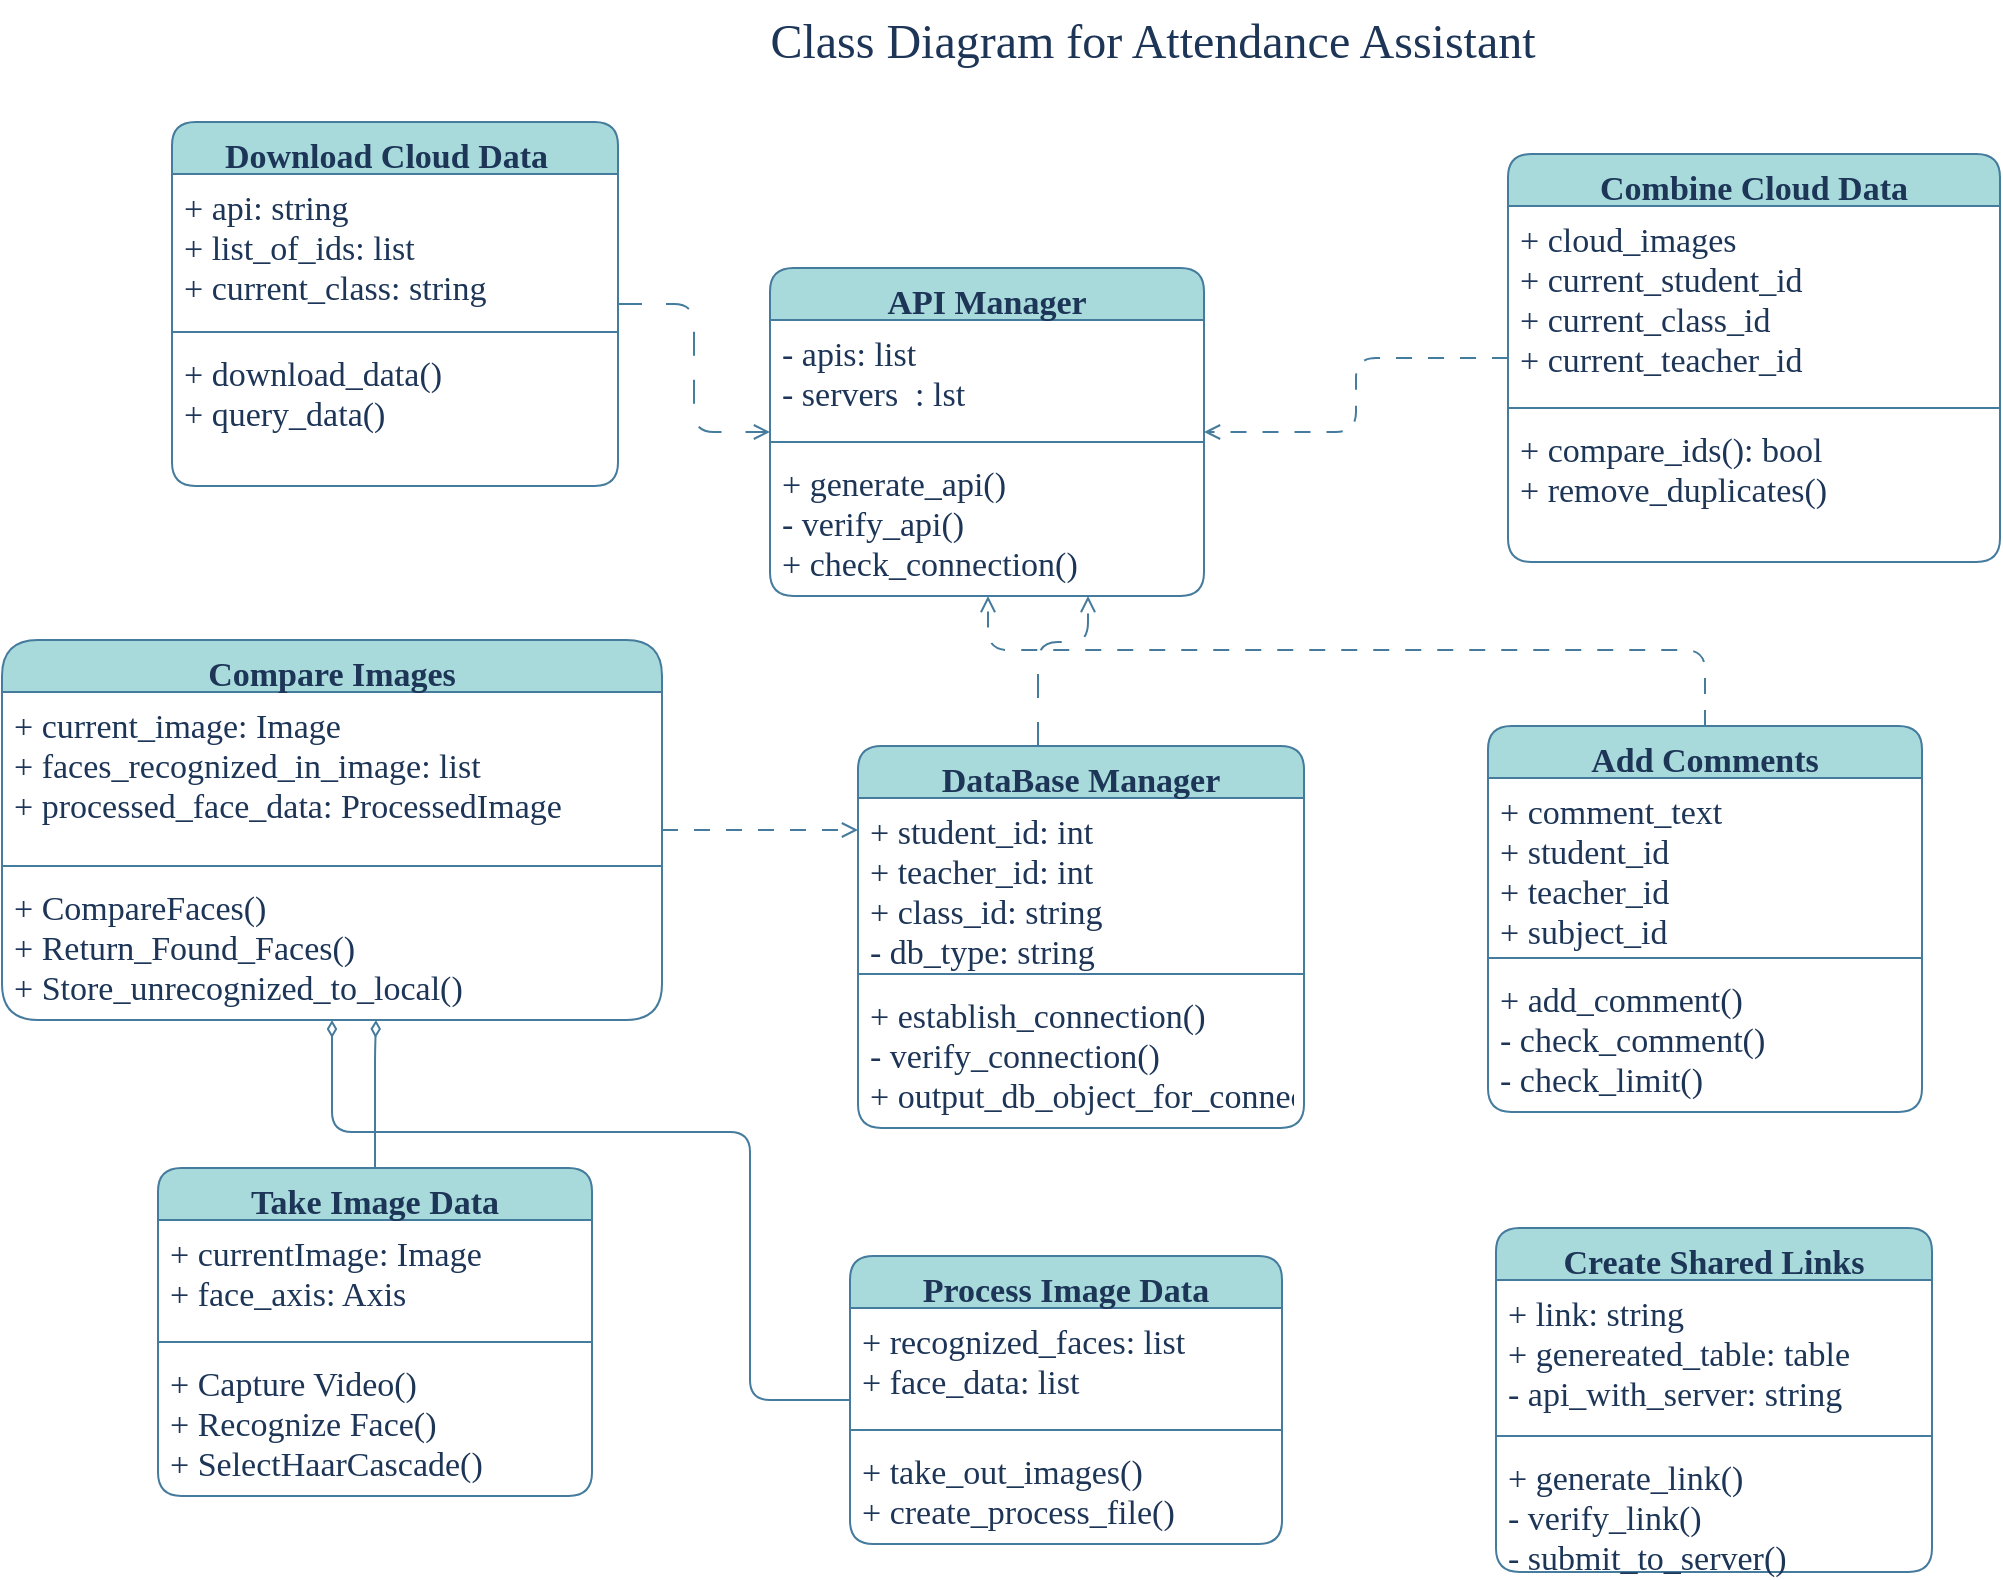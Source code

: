 <mxfile version="21.2.3" type="device">
  <diagram id="nUETlPSjiyQfpmh9XhVH" name="Page-1">
    <mxGraphModel dx="2446" dy="2107" grid="0" gridSize="10" guides="1" tooltips="1" connect="1" arrows="1" fold="1" page="0" pageScale="1" pageWidth="827" pageHeight="1169" background="#ffffff" math="0" shadow="0">
      <root>
        <mxCell id="0" />
        <mxCell id="1" parent="0" />
        <mxCell id="20F_M_KNItUDAlX5-6gI-5" value="" style="edgeStyle=orthogonalEdgeStyle;rounded=1;orthogonalLoop=1;jettySize=auto;html=1;strokeColor=#457B9D;fontColor=default;fillColor=#A8DADC;endArrow=diamondThin;endFill=0;strokeWidth=1;labelBackgroundColor=none;" edge="1" parent="1" source="tvxLJVUhEBUF_ZmJNoMD-2" target="tvxLJVUhEBUF_ZmJNoMD-66">
          <mxGeometry relative="1" as="geometry">
            <Array as="points">
              <mxPoint x="-306" y="-537" />
              <mxPoint x="-306" y="-537" />
            </Array>
          </mxGeometry>
        </mxCell>
        <mxCell id="tvxLJVUhEBUF_ZmJNoMD-2" value="Take Image Data" style="swimlane;fontStyle=1;align=center;verticalAlign=top;childLayout=stackLayout;horizontal=1;startSize=26;horizontalStack=0;resizeParent=1;resizeParentMax=0;resizeLast=0;collapsible=1;marginBottom=0;rounded=1;labelBackgroundColor=none;fillColor=#A8DADC;strokeColor=#457B9D;fontColor=#1D3557;swimlaneFillColor=none;fontFamily=Product Sans;fontSource=https%3A%2F%2Ffonts.googleapis.com%2Fcss%3Ffamily%3DProduct%2BSans;fontSize=17;" parent="1" vertex="1">
          <mxGeometry x="-415" y="-480" width="217" height="164" as="geometry" />
        </mxCell>
        <mxCell id="tvxLJVUhEBUF_ZmJNoMD-3" value="+ currentImage: Image&#xa;+ face_axis: Axis&#xa;" style="text;strokeColor=none;fillColor=none;align=left;verticalAlign=top;spacingLeft=4;spacingRight=4;overflow=hidden;rotatable=0;points=[[0,0.5],[1,0.5]];portConstraint=eastwest;rounded=1;labelBackgroundColor=none;fontColor=#1D3557;swimlaneFillColor=none;fontFamily=Product Sans;fontSource=https%3A%2F%2Ffonts.googleapis.com%2Fcss%3Ffamily%3DProduct%2BSans;fontSize=17;" parent="tvxLJVUhEBUF_ZmJNoMD-2" vertex="1">
          <mxGeometry y="26" width="217" height="57" as="geometry" />
        </mxCell>
        <mxCell id="tvxLJVUhEBUF_ZmJNoMD-4" value="" style="line;strokeWidth=1;fillColor=none;align=left;verticalAlign=middle;spacingTop=-1;spacingLeft=3;spacingRight=3;rotatable=0;labelPosition=right;points=[];portConstraint=eastwest;strokeColor=#457B9D;rounded=1;labelBackgroundColor=none;fontColor=#1D3557;swimlaneFillColor=none;fontFamily=Product Sans;fontSource=https%3A%2F%2Ffonts.googleapis.com%2Fcss%3Ffamily%3DProduct%2BSans;fontSize=17;" parent="tvxLJVUhEBUF_ZmJNoMD-2" vertex="1">
          <mxGeometry y="83" width="217" height="8" as="geometry" />
        </mxCell>
        <mxCell id="tvxLJVUhEBUF_ZmJNoMD-5" value="+ Capture Video()&#xa;+ Recognize Face()&#xa;+ SelectHaarCascade()" style="text;strokeColor=none;fillColor=none;align=left;verticalAlign=top;spacingLeft=4;spacingRight=4;overflow=hidden;rotatable=0;points=[[0,0.5],[1,0.5]];portConstraint=eastwest;rounded=1;labelBackgroundColor=none;fontColor=#1D3557;swimlaneFillColor=none;fontFamily=Product Sans;fontSource=https%3A%2F%2Ffonts.googleapis.com%2Fcss%3Ffamily%3DProduct%2BSans;fontSize=17;" parent="tvxLJVUhEBUF_ZmJNoMD-2" vertex="1">
          <mxGeometry y="91" width="217" height="73" as="geometry" />
        </mxCell>
        <mxCell id="20F_M_KNItUDAlX5-6gI-7" style="edgeStyle=orthogonalEdgeStyle;rounded=1;orthogonalLoop=1;jettySize=auto;html=1;strokeColor=#457B9D;fontColor=default;fillColor=#A8DADC;endArrow=diamondThin;endFill=0;labelBackgroundColor=none;" edge="1" parent="1" source="tvxLJVUhEBUF_ZmJNoMD-47" target="tvxLJVUhEBUF_ZmJNoMD-66">
          <mxGeometry relative="1" as="geometry">
            <Array as="points">
              <mxPoint x="-119" y="-364" />
              <mxPoint x="-119" y="-498" />
              <mxPoint x="-328" y="-498" />
            </Array>
          </mxGeometry>
        </mxCell>
        <mxCell id="tvxLJVUhEBUF_ZmJNoMD-47" value="Process Image Data" style="swimlane;fontStyle=1;align=center;verticalAlign=top;childLayout=stackLayout;horizontal=1;startSize=26;horizontalStack=0;resizeParent=1;resizeParentMax=0;resizeLast=0;collapsible=1;marginBottom=0;rounded=1;labelBackgroundColor=none;fillColor=#A8DADC;strokeColor=#457B9D;fontColor=#1D3557;swimlaneFillColor=none;fontFamily=Product Sans;fontSource=https%3A%2F%2Ffonts.googleapis.com%2Fcss%3Ffamily%3DProduct%2BSans;fontSize=17;" parent="1" vertex="1">
          <mxGeometry x="-69" y="-436" width="216" height="144" as="geometry" />
        </mxCell>
        <mxCell id="tvxLJVUhEBUF_ZmJNoMD-48" value="+ recognized_faces: list&#xa;+ face_data: list" style="text;strokeColor=none;fillColor=none;align=left;verticalAlign=top;spacingLeft=4;spacingRight=4;overflow=hidden;rotatable=0;points=[[0,0.5],[1,0.5]];portConstraint=eastwest;rounded=1;labelBackgroundColor=none;fontColor=#1D3557;swimlaneFillColor=none;fontFamily=Product Sans;fontSource=https%3A%2F%2Ffonts.googleapis.com%2Fcss%3Ffamily%3DProduct%2BSans;fontSize=17;" parent="tvxLJVUhEBUF_ZmJNoMD-47" vertex="1">
          <mxGeometry y="26" width="216" height="57" as="geometry" />
        </mxCell>
        <mxCell id="tvxLJVUhEBUF_ZmJNoMD-49" value="" style="line;strokeWidth=1;fillColor=none;align=left;verticalAlign=middle;spacingTop=-1;spacingLeft=3;spacingRight=3;rotatable=0;labelPosition=right;points=[];portConstraint=eastwest;strokeColor=#457B9D;rounded=1;labelBackgroundColor=none;fontColor=#1D3557;swimlaneFillColor=none;fontFamily=Product Sans;fontSource=https%3A%2F%2Ffonts.googleapis.com%2Fcss%3Ffamily%3DProduct%2BSans;fontSize=17;" parent="tvxLJVUhEBUF_ZmJNoMD-47" vertex="1">
          <mxGeometry y="83" width="216" height="8" as="geometry" />
        </mxCell>
        <mxCell id="tvxLJVUhEBUF_ZmJNoMD-50" value="+ take_out_images()&#xa;+ create_process_file()" style="text;strokeColor=none;fillColor=none;align=left;verticalAlign=top;spacingLeft=4;spacingRight=4;overflow=hidden;rotatable=0;points=[[0,0.5],[1,0.5]];portConstraint=eastwest;rounded=1;labelBackgroundColor=none;fontColor=#1D3557;swimlaneFillColor=none;fontFamily=Product Sans;fontSource=https%3A%2F%2Ffonts.googleapis.com%2Fcss%3Ffamily%3DProduct%2BSans;fontSize=17;" parent="tvxLJVUhEBUF_ZmJNoMD-47" vertex="1">
          <mxGeometry y="91" width="216" height="53" as="geometry" />
        </mxCell>
        <mxCell id="20F_M_KNItUDAlX5-6gI-4" style="edgeStyle=orthogonalEdgeStyle;rounded=1;orthogonalLoop=1;jettySize=auto;html=1;entryX=1;entryY=0.5;entryDx=0;entryDy=0;strokeColor=#457B9D;fontColor=default;fillColor=#A8DADC;dashed=1;dashPattern=8 8;endArrow=open;endFill=0;labelBackgroundColor=none;" edge="1" parent="1" source="tvxLJVUhEBUF_ZmJNoMD-55" target="tvxLJVUhEBUF_ZmJNoMD-83">
          <mxGeometry relative="1" as="geometry" />
        </mxCell>
        <mxCell id="tvxLJVUhEBUF_ZmJNoMD-55" value="Combine Cloud Data" style="swimlane;fontStyle=1;align=center;verticalAlign=top;childLayout=stackLayout;horizontal=1;startSize=26;horizontalStack=0;resizeParent=1;resizeParentMax=0;resizeLast=0;collapsible=1;marginBottom=0;rounded=1;labelBackgroundColor=none;fillColor=#A8DADC;strokeColor=#457B9D;fontColor=#1D3557;swimlaneFillColor=none;fontFamily=Product Sans;fontSource=https%3A%2F%2Ffonts.googleapis.com%2Fcss%3Ffamily%3DProduct%2BSans;fontSize=17;" parent="1" vertex="1">
          <mxGeometry x="260" y="-987" width="246" height="204" as="geometry" />
        </mxCell>
        <mxCell id="tvxLJVUhEBUF_ZmJNoMD-56" value="+ cloud_images&#xa;+ current_student_id&#xa;+ current_class_id&#xa;+ current_teacher_id" style="text;strokeColor=none;fillColor=none;align=left;verticalAlign=top;spacingLeft=4;spacingRight=4;overflow=hidden;rotatable=0;points=[[0,0.5],[1,0.5]];portConstraint=eastwest;rounded=1;labelBackgroundColor=none;fontColor=#1D3557;swimlaneFillColor=none;fontFamily=Product Sans;fontSource=https%3A%2F%2Ffonts.googleapis.com%2Fcss%3Ffamily%3DProduct%2BSans;fontSize=17;" parent="tvxLJVUhEBUF_ZmJNoMD-55" vertex="1">
          <mxGeometry y="26" width="246" height="97" as="geometry" />
        </mxCell>
        <mxCell id="tvxLJVUhEBUF_ZmJNoMD-57" value="" style="line;strokeWidth=1;fillColor=none;align=left;verticalAlign=middle;spacingTop=-1;spacingLeft=3;spacingRight=3;rotatable=0;labelPosition=right;points=[];portConstraint=eastwest;strokeColor=#457B9D;rounded=1;labelBackgroundColor=none;fontColor=#1D3557;swimlaneFillColor=none;fontFamily=Product Sans;fontSource=https%3A%2F%2Ffonts.googleapis.com%2Fcss%3Ffamily%3DProduct%2BSans;fontSize=17;" parent="tvxLJVUhEBUF_ZmJNoMD-55" vertex="1">
          <mxGeometry y="123" width="246" height="8" as="geometry" />
        </mxCell>
        <mxCell id="tvxLJVUhEBUF_ZmJNoMD-58" value="+ compare_ids(): bool&#xa;+ remove_duplicates()" style="text;strokeColor=none;fillColor=none;align=left;verticalAlign=top;spacingLeft=4;spacingRight=4;overflow=hidden;rotatable=0;points=[[0,0.5],[1,0.5]];portConstraint=eastwest;rounded=1;labelBackgroundColor=none;fontColor=#1D3557;swimlaneFillColor=none;fontFamily=Product Sans;fontSource=https%3A%2F%2Ffonts.googleapis.com%2Fcss%3Ffamily%3DProduct%2BSans;fontSize=17;" parent="tvxLJVUhEBUF_ZmJNoMD-55" vertex="1">
          <mxGeometry y="131" width="246" height="73" as="geometry" />
        </mxCell>
        <mxCell id="20F_M_KNItUDAlX5-6gI-3" style="edgeStyle=orthogonalEdgeStyle;rounded=1;orthogonalLoop=1;jettySize=auto;html=1;strokeColor=#457B9D;fontColor=default;fillColor=#A8DADC;dashed=1;endArrow=open;endFill=0;labelBackgroundColor=none;dashPattern=12 12;" edge="1" parent="1" source="tvxLJVUhEBUF_ZmJNoMD-59" target="tvxLJVUhEBUF_ZmJNoMD-83">
          <mxGeometry relative="1" as="geometry" />
        </mxCell>
        <mxCell id="tvxLJVUhEBUF_ZmJNoMD-59" value="Download Cloud Data  " style="swimlane;fontStyle=1;align=center;verticalAlign=top;childLayout=stackLayout;horizontal=1;startSize=26;horizontalStack=0;resizeParent=1;resizeParentMax=0;resizeLast=0;collapsible=1;marginBottom=0;rounded=1;labelBackgroundColor=none;fillColor=#A8DADC;strokeColor=#457B9D;fontColor=#1D3557;swimlaneFillColor=none;fontFamily=Product Sans;fontSource=https%3A%2F%2Ffonts.googleapis.com%2Fcss%3Ffamily%3DProduct%2BSans;fontSize=17;" parent="1" vertex="1">
          <mxGeometry x="-408" y="-1003" width="223" height="182" as="geometry">
            <mxRectangle x="-159" y="-463" width="166" height="26" as="alternateBounds" />
          </mxGeometry>
        </mxCell>
        <mxCell id="tvxLJVUhEBUF_ZmJNoMD-60" value="+ api: string&#xa;+ list_of_ids: list&#xa;+ current_class: string" style="text;strokeColor=none;fillColor=none;align=left;verticalAlign=top;spacingLeft=4;spacingRight=4;overflow=hidden;rotatable=0;points=[[0,0.5],[1,0.5]];portConstraint=eastwest;rounded=1;labelBackgroundColor=none;fontColor=#1D3557;swimlaneFillColor=none;fontFamily=Product Sans;fontSource=https%3A%2F%2Ffonts.googleapis.com%2Fcss%3Ffamily%3DProduct%2BSans;fontSize=17;" parent="tvxLJVUhEBUF_ZmJNoMD-59" vertex="1">
          <mxGeometry y="26" width="223" height="75" as="geometry" />
        </mxCell>
        <mxCell id="tvxLJVUhEBUF_ZmJNoMD-61" value="" style="line;strokeWidth=1;fillColor=none;align=left;verticalAlign=middle;spacingTop=-1;spacingLeft=3;spacingRight=3;rotatable=0;labelPosition=right;points=[];portConstraint=eastwest;strokeColor=#457B9D;rounded=1;labelBackgroundColor=none;fontColor=#1D3557;swimlaneFillColor=none;fontFamily=Product Sans;fontSource=https%3A%2F%2Ffonts.googleapis.com%2Fcss%3Ffamily%3DProduct%2BSans;fontSize=17;" parent="tvxLJVUhEBUF_ZmJNoMD-59" vertex="1">
          <mxGeometry y="101" width="223" height="8" as="geometry" />
        </mxCell>
        <mxCell id="tvxLJVUhEBUF_ZmJNoMD-62" value="+ download_data()&#xa;+ query_data()" style="text;strokeColor=none;fillColor=none;align=left;verticalAlign=top;spacingLeft=4;spacingRight=4;overflow=hidden;rotatable=0;points=[[0,0.5],[1,0.5]];portConstraint=eastwest;rounded=1;labelBackgroundColor=none;fontColor=#1D3557;swimlaneFillColor=none;fontFamily=Product Sans;fontSource=https%3A%2F%2Ffonts.googleapis.com%2Fcss%3Ffamily%3DProduct%2BSans;fontSize=17;" parent="tvxLJVUhEBUF_ZmJNoMD-59" vertex="1">
          <mxGeometry y="109" width="223" height="73" as="geometry" />
        </mxCell>
        <mxCell id="20F_M_KNItUDAlX5-6gI-2" style="edgeStyle=orthogonalEdgeStyle;rounded=1;orthogonalLoop=1;jettySize=auto;html=1;strokeColor=#457B9D;fontColor=default;fillColor=#A8DADC;dashed=1;endArrow=open;endFill=0;labelBackgroundColor=none;dashPattern=8 8;" edge="1" parent="1" source="tvxLJVUhEBUF_ZmJNoMD-63" target="tvxLJVUhEBUF_ZmJNoMD-79">
          <mxGeometry relative="1" as="geometry">
            <Array as="points">
              <mxPoint x="-180" y="-623" />
              <mxPoint x="-180" y="-660" />
            </Array>
          </mxGeometry>
        </mxCell>
        <mxCell id="tvxLJVUhEBUF_ZmJNoMD-63" value="Compare Images" style="swimlane;fontStyle=1;align=center;verticalAlign=top;childLayout=stackLayout;horizontal=1;startSize=26;horizontalStack=0;resizeParent=1;resizeParentMax=0;resizeLast=0;collapsible=1;marginBottom=0;rounded=1;labelBackgroundColor=none;fillColor=#A8DADC;strokeColor=#457B9D;fontColor=#1D3557;swimlaneFillColor=none;fontFamily=Product Sans;fontSource=https%3A%2F%2Ffonts.googleapis.com%2Fcss%3Ffamily%3DProduct%2BSans;fontSize=17;arcSize=23;" parent="1" vertex="1">
          <mxGeometry x="-493" y="-744" width="330" height="190" as="geometry" />
        </mxCell>
        <mxCell id="tvxLJVUhEBUF_ZmJNoMD-64" value="+ current_image: Image&#xa;+ faces_recognized_in_image: list&#xa;+ processed_face_data: ProcessedImage" style="text;strokeColor=none;fillColor=none;align=left;verticalAlign=top;spacingLeft=4;spacingRight=4;overflow=hidden;rotatable=0;points=[[0,0.5],[1,0.5]];portConstraint=eastwest;rounded=1;labelBackgroundColor=none;fontColor=#1D3557;swimlaneFillColor=none;fontFamily=Product Sans;fontSource=https%3A%2F%2Ffonts.googleapis.com%2Fcss%3Ffamily%3DProduct%2BSans;fontSize=17;" parent="tvxLJVUhEBUF_ZmJNoMD-63" vertex="1">
          <mxGeometry y="26" width="330" height="83" as="geometry" />
        </mxCell>
        <mxCell id="tvxLJVUhEBUF_ZmJNoMD-65" value="" style="line;strokeWidth=1;fillColor=none;align=left;verticalAlign=middle;spacingTop=-1;spacingLeft=3;spacingRight=3;rotatable=0;labelPosition=right;points=[];portConstraint=eastwest;strokeColor=#457B9D;rounded=1;labelBackgroundColor=none;fontColor=#1D3557;swimlaneFillColor=none;fontFamily=Product Sans;fontSource=https%3A%2F%2Ffonts.googleapis.com%2Fcss%3Ffamily%3DProduct%2BSans;fontSize=17;" parent="tvxLJVUhEBUF_ZmJNoMD-63" vertex="1">
          <mxGeometry y="109" width="330" height="8" as="geometry" />
        </mxCell>
        <mxCell id="tvxLJVUhEBUF_ZmJNoMD-66" value="+ CompareFaces()&#xa;+ Return_Found_Faces()&#xa;+ Store_unrecognized_to_local()" style="text;strokeColor=none;fillColor=none;align=left;verticalAlign=top;spacingLeft=4;spacingRight=4;overflow=hidden;rotatable=0;points=[[0,0.5],[1,0.5]];portConstraint=eastwest;rounded=1;labelBackgroundColor=none;fontColor=#1D3557;swimlaneFillColor=none;fontFamily=Product Sans;fontSource=https%3A%2F%2Ffonts.googleapis.com%2Fcss%3Ffamily%3DProduct%2BSans;fontSize=17;" parent="tvxLJVUhEBUF_ZmJNoMD-63" vertex="1">
          <mxGeometry y="117" width="330" height="73" as="geometry" />
        </mxCell>
        <mxCell id="20F_M_KNItUDAlX5-6gI-10" style="edgeStyle=orthogonalEdgeStyle;rounded=1;orthogonalLoop=1;jettySize=auto;html=1;strokeColor=#457B9D;fontColor=#1D3557;fillColor=#A8DADC;endArrow=open;endFill=0;dashed=1;dashPattern=8 8;" edge="1" parent="1" source="tvxLJVUhEBUF_ZmJNoMD-71" target="tvxLJVUhEBUF_ZmJNoMD-86">
          <mxGeometry relative="1" as="geometry">
            <Array as="points">
              <mxPoint x="359" y="-739" />
              <mxPoint y="-739" />
            </Array>
          </mxGeometry>
        </mxCell>
        <mxCell id="tvxLJVUhEBUF_ZmJNoMD-71" value="Add Comments" style="swimlane;fontStyle=1;align=center;verticalAlign=top;childLayout=stackLayout;horizontal=1;startSize=26;horizontalStack=0;resizeParent=1;resizeParentMax=0;resizeLast=0;collapsible=1;marginBottom=0;rounded=1;labelBackgroundColor=none;fillColor=#A8DADC;strokeColor=#457B9D;fontColor=#1D3557;swimlaneFillColor=none;fontFamily=Product Sans;fontSource=https%3A%2F%2Ffonts.googleapis.com%2Fcss%3Ffamily%3DProduct%2BSans;fontSize=17;" parent="1" vertex="1">
          <mxGeometry x="250" y="-701" width="217" height="193" as="geometry" />
        </mxCell>
        <mxCell id="tvxLJVUhEBUF_ZmJNoMD-72" value="+ comment_text&#xa;+ student_id&#xa;+ teacher_id&#xa;+ subject_id&#xa;+ class_id" style="text;strokeColor=none;fillColor=none;align=left;verticalAlign=top;spacingLeft=4;spacingRight=4;overflow=hidden;rotatable=0;points=[[0,0.5],[1,0.5]];portConstraint=eastwest;rounded=1;labelBackgroundColor=none;fontColor=#1D3557;swimlaneFillColor=none;fontFamily=Product Sans;fontSource=https%3A%2F%2Ffonts.googleapis.com%2Fcss%3Ffamily%3DProduct%2BSans;fontSize=17;" parent="tvxLJVUhEBUF_ZmJNoMD-71" vertex="1">
          <mxGeometry y="26" width="217" height="86" as="geometry" />
        </mxCell>
        <mxCell id="tvxLJVUhEBUF_ZmJNoMD-73" value="" style="line;strokeWidth=1;fillColor=none;align=left;verticalAlign=middle;spacingTop=-1;spacingLeft=3;spacingRight=3;rotatable=0;labelPosition=right;points=[];portConstraint=eastwest;strokeColor=#457B9D;rounded=1;labelBackgroundColor=none;fontColor=#1D3557;swimlaneFillColor=none;fontFamily=Product Sans;fontSource=https%3A%2F%2Ffonts.googleapis.com%2Fcss%3Ffamily%3DProduct%2BSans;fontSize=17;" parent="tvxLJVUhEBUF_ZmJNoMD-71" vertex="1">
          <mxGeometry y="112" width="217" height="8" as="geometry" />
        </mxCell>
        <mxCell id="tvxLJVUhEBUF_ZmJNoMD-74" value="+ add_comment()&#xa;- check_comment()&#xa;- check_limit()" style="text;strokeColor=none;fillColor=none;align=left;verticalAlign=top;spacingLeft=4;spacingRight=4;overflow=hidden;rotatable=0;points=[[0,0.5],[1,0.5]];portConstraint=eastwest;rounded=1;labelBackgroundColor=none;fontColor=#1D3557;swimlaneFillColor=none;fontFamily=Product Sans;fontSource=https%3A%2F%2Ffonts.googleapis.com%2Fcss%3Ffamily%3DProduct%2BSans;fontSize=17;" parent="tvxLJVUhEBUF_ZmJNoMD-71" vertex="1">
          <mxGeometry y="120" width="217" height="73" as="geometry" />
        </mxCell>
        <mxCell id="tvxLJVUhEBUF_ZmJNoMD-75" value="Create Shared Links" style="swimlane;fontStyle=1;align=center;verticalAlign=top;childLayout=stackLayout;horizontal=1;startSize=26;horizontalStack=0;resizeParent=1;resizeParentMax=0;resizeLast=0;collapsible=1;marginBottom=0;rounded=1;labelBackgroundColor=none;fillColor=#A8DADC;strokeColor=#457B9D;fontColor=#1D3557;swimlaneFillColor=none;fontFamily=Product Sans;fontSource=https%3A%2F%2Ffonts.googleapis.com%2Fcss%3Ffamily%3DProduct%2BSans;fontSize=17;" parent="1" vertex="1">
          <mxGeometry x="254" y="-450" width="218" height="172" as="geometry" />
        </mxCell>
        <mxCell id="tvxLJVUhEBUF_ZmJNoMD-76" value="+ link: string&#xa;+ genereated_table: table&#xa;- api_with_server: string" style="text;strokeColor=none;fillColor=none;align=left;verticalAlign=top;spacingLeft=4;spacingRight=4;overflow=hidden;rotatable=0;points=[[0,0.5],[1,0.5]];portConstraint=eastwest;rounded=1;labelBackgroundColor=none;fontColor=#1D3557;swimlaneFillColor=none;fontFamily=Product Sans;fontSource=https%3A%2F%2Ffonts.googleapis.com%2Fcss%3Ffamily%3DProduct%2BSans;fontSize=17;" parent="tvxLJVUhEBUF_ZmJNoMD-75" vertex="1">
          <mxGeometry y="26" width="218" height="74" as="geometry" />
        </mxCell>
        <mxCell id="tvxLJVUhEBUF_ZmJNoMD-77" value="" style="line;strokeWidth=1;fillColor=none;align=left;verticalAlign=middle;spacingTop=-1;spacingLeft=3;spacingRight=3;rotatable=0;labelPosition=right;points=[];portConstraint=eastwest;strokeColor=#457B9D;rounded=1;labelBackgroundColor=none;fontColor=#1D3557;swimlaneFillColor=none;fontFamily=Product Sans;fontSource=https%3A%2F%2Ffonts.googleapis.com%2Fcss%3Ffamily%3DProduct%2BSans;fontSize=17;" parent="tvxLJVUhEBUF_ZmJNoMD-75" vertex="1">
          <mxGeometry y="100" width="218" height="8" as="geometry" />
        </mxCell>
        <mxCell id="tvxLJVUhEBUF_ZmJNoMD-78" value="+ generate_link()&#xa;- verify_link()&#xa;- submit_to_server()" style="text;strokeColor=none;fillColor=none;align=left;verticalAlign=top;spacingLeft=4;spacingRight=4;overflow=hidden;rotatable=0;points=[[0,0.5],[1,0.5]];portConstraint=eastwest;rounded=1;labelBackgroundColor=none;fontColor=#1D3557;swimlaneFillColor=none;fontFamily=Product Sans;fontSource=https%3A%2F%2Ffonts.googleapis.com%2Fcss%3Ffamily%3DProduct%2BSans;fontSize=17;" parent="tvxLJVUhEBUF_ZmJNoMD-75" vertex="1">
          <mxGeometry y="108" width="218" height="64" as="geometry" />
        </mxCell>
        <mxCell id="20F_M_KNItUDAlX5-6gI-11" style="edgeStyle=orthogonalEdgeStyle;rounded=1;orthogonalLoop=1;jettySize=auto;html=1;strokeColor=#457B9D;fontColor=#1D3557;fillColor=#A8DADC;dashed=1;dashPattern=12 12;endArrow=open;endFill=0;" edge="1" parent="1" source="tvxLJVUhEBUF_ZmJNoMD-79" target="tvxLJVUhEBUF_ZmJNoMD-83">
          <mxGeometry relative="1" as="geometry">
            <Array as="points">
              <mxPoint x="25" y="-743" />
              <mxPoint x="50" y="-743" />
            </Array>
          </mxGeometry>
        </mxCell>
        <mxCell id="tvxLJVUhEBUF_ZmJNoMD-79" value="DataBase Manager" style="swimlane;fontStyle=1;align=center;verticalAlign=top;childLayout=stackLayout;horizontal=1;startSize=26;horizontalStack=0;resizeParent=1;resizeParentMax=0;resizeLast=0;collapsible=1;marginBottom=0;rounded=1;labelBackgroundColor=none;fillColor=#A8DADC;strokeColor=#457B9D;fontColor=#1D3557;swimlaneFillColor=none;fontFamily=Product Sans;fontSource=https%3A%2F%2Ffonts.googleapis.com%2Fcss%3Ffamily%3DProduct%2BSans;fontSize=17;" parent="1" vertex="1">
          <mxGeometry x="-65" y="-691" width="223" height="191" as="geometry" />
        </mxCell>
        <mxCell id="tvxLJVUhEBUF_ZmJNoMD-80" value="+ student_id: int&#xa;+ teacher_id: int&#xa;+ class_id: string&#xa;- db_type: string" style="text;strokeColor=none;fillColor=none;align=left;verticalAlign=top;spacingLeft=4;spacingRight=4;overflow=hidden;rotatable=0;points=[[0,0.5],[1,0.5]];portConstraint=eastwest;rounded=1;labelBackgroundColor=none;fontColor=#1D3557;swimlaneFillColor=none;fontFamily=Product Sans;fontSource=https%3A%2F%2Ffonts.googleapis.com%2Fcss%3Ffamily%3DProduct%2BSans;fontSize=17;" parent="tvxLJVUhEBUF_ZmJNoMD-79" vertex="1">
          <mxGeometry y="26" width="223" height="84" as="geometry" />
        </mxCell>
        <mxCell id="tvxLJVUhEBUF_ZmJNoMD-81" value="" style="line;strokeWidth=1;fillColor=none;align=left;verticalAlign=middle;spacingTop=-1;spacingLeft=3;spacingRight=3;rotatable=0;labelPosition=right;points=[];portConstraint=eastwest;strokeColor=#457B9D;rounded=1;labelBackgroundColor=none;fontColor=#1D3557;swimlaneFillColor=none;fontFamily=Product Sans;fontSource=https%3A%2F%2Ffonts.googleapis.com%2Fcss%3Ffamily%3DProduct%2BSans;fontSize=17;" parent="tvxLJVUhEBUF_ZmJNoMD-79" vertex="1">
          <mxGeometry y="110" width="223" height="8" as="geometry" />
        </mxCell>
        <mxCell id="tvxLJVUhEBUF_ZmJNoMD-82" value="+ establish_connection()&#xa;- verify_connection()&#xa;+ output_db_object_for_connection()" style="text;strokeColor=none;fillColor=none;align=left;verticalAlign=top;spacingLeft=4;spacingRight=4;overflow=hidden;rotatable=0;points=[[0,0.5],[1,0.5]];portConstraint=eastwest;rounded=1;labelBackgroundColor=none;fontColor=#1D3557;swimlaneFillColor=none;fontFamily=Product Sans;fontSource=https%3A%2F%2Ffonts.googleapis.com%2Fcss%3Ffamily%3DProduct%2BSans;fontSize=17;" parent="tvxLJVUhEBUF_ZmJNoMD-79" vertex="1">
          <mxGeometry y="118" width="223" height="73" as="geometry" />
        </mxCell>
        <mxCell id="tvxLJVUhEBUF_ZmJNoMD-83" value="API Manager" style="swimlane;fontStyle=1;align=center;verticalAlign=top;childLayout=stackLayout;horizontal=1;startSize=26;horizontalStack=0;resizeParent=1;resizeParentMax=0;resizeLast=0;collapsible=1;marginBottom=0;rounded=1;labelBackgroundColor=none;fillColor=#A8DADC;strokeColor=#457B9D;fontColor=#1D3557;swimlaneFillColor=none;fontFamily=Product Sans;fontSource=https%3A%2F%2Ffonts.googleapis.com%2Fcss%3Ffamily%3DProduct%2BSans;fontSize=17;" parent="1" vertex="1">
          <mxGeometry x="-109" y="-930" width="217" height="164" as="geometry" />
        </mxCell>
        <mxCell id="tvxLJVUhEBUF_ZmJNoMD-84" value="- apis: list&#xa;- servers  : lst" style="text;strokeColor=none;fillColor=none;align=left;verticalAlign=top;spacingLeft=4;spacingRight=4;overflow=hidden;rotatable=0;points=[[0,0.5],[1,0.5]];portConstraint=eastwest;rounded=1;labelBackgroundColor=none;fontColor=#1D3557;swimlaneFillColor=none;fontFamily=Product Sans;fontSource=https%3A%2F%2Ffonts.googleapis.com%2Fcss%3Ffamily%3DProduct%2BSans;fontSize=17;" parent="tvxLJVUhEBUF_ZmJNoMD-83" vertex="1">
          <mxGeometry y="26" width="217" height="57" as="geometry" />
        </mxCell>
        <mxCell id="tvxLJVUhEBUF_ZmJNoMD-85" value="" style="line;strokeWidth=1;fillColor=none;align=left;verticalAlign=middle;spacingTop=-1;spacingLeft=3;spacingRight=3;rotatable=0;labelPosition=right;points=[];portConstraint=eastwest;strokeColor=#457B9D;rounded=1;labelBackgroundColor=none;fontColor=#1D3557;swimlaneFillColor=none;fontFamily=Product Sans;fontSource=https%3A%2F%2Ffonts.googleapis.com%2Fcss%3Ffamily%3DProduct%2BSans;fontSize=17;" parent="tvxLJVUhEBUF_ZmJNoMD-83" vertex="1">
          <mxGeometry y="83" width="217" height="8" as="geometry" />
        </mxCell>
        <mxCell id="tvxLJVUhEBUF_ZmJNoMD-86" value="+ generate_api()&#xa;- verify_api()&#xa;+ check_connection()" style="text;strokeColor=none;fillColor=none;align=left;verticalAlign=top;spacingLeft=4;spacingRight=4;overflow=hidden;rotatable=0;points=[[0,0.5],[1,0.5]];portConstraint=eastwest;rounded=1;labelBackgroundColor=none;fontColor=#1D3557;swimlaneFillColor=none;fontFamily=Product Sans;fontSource=https%3A%2F%2Ffonts.googleapis.com%2Fcss%3Ffamily%3DProduct%2BSans;fontSize=17;" parent="tvxLJVUhEBUF_ZmJNoMD-83" vertex="1">
          <mxGeometry y="91" width="217" height="73" as="geometry" />
        </mxCell>
        <mxCell id="20F_M_KNItUDAlX5-6gI-13" value="Class Diagram for Attendance Assistant" style="text;html=1;align=center;verticalAlign=middle;resizable=0;points=[];autosize=1;strokeColor=none;fillColor=none;fontColor=#1D3557;fontFamily=Product Sans;fontSource=https%3A%2F%2Ffonts.googleapis.com%2Fcss%3Ffamily%3DProduct%2BSans;fontSize=24;" vertex="1" parent="1">
          <mxGeometry x="-132" y="-1064" width="428" height="41" as="geometry" />
        </mxCell>
      </root>
    </mxGraphModel>
  </diagram>
</mxfile>
